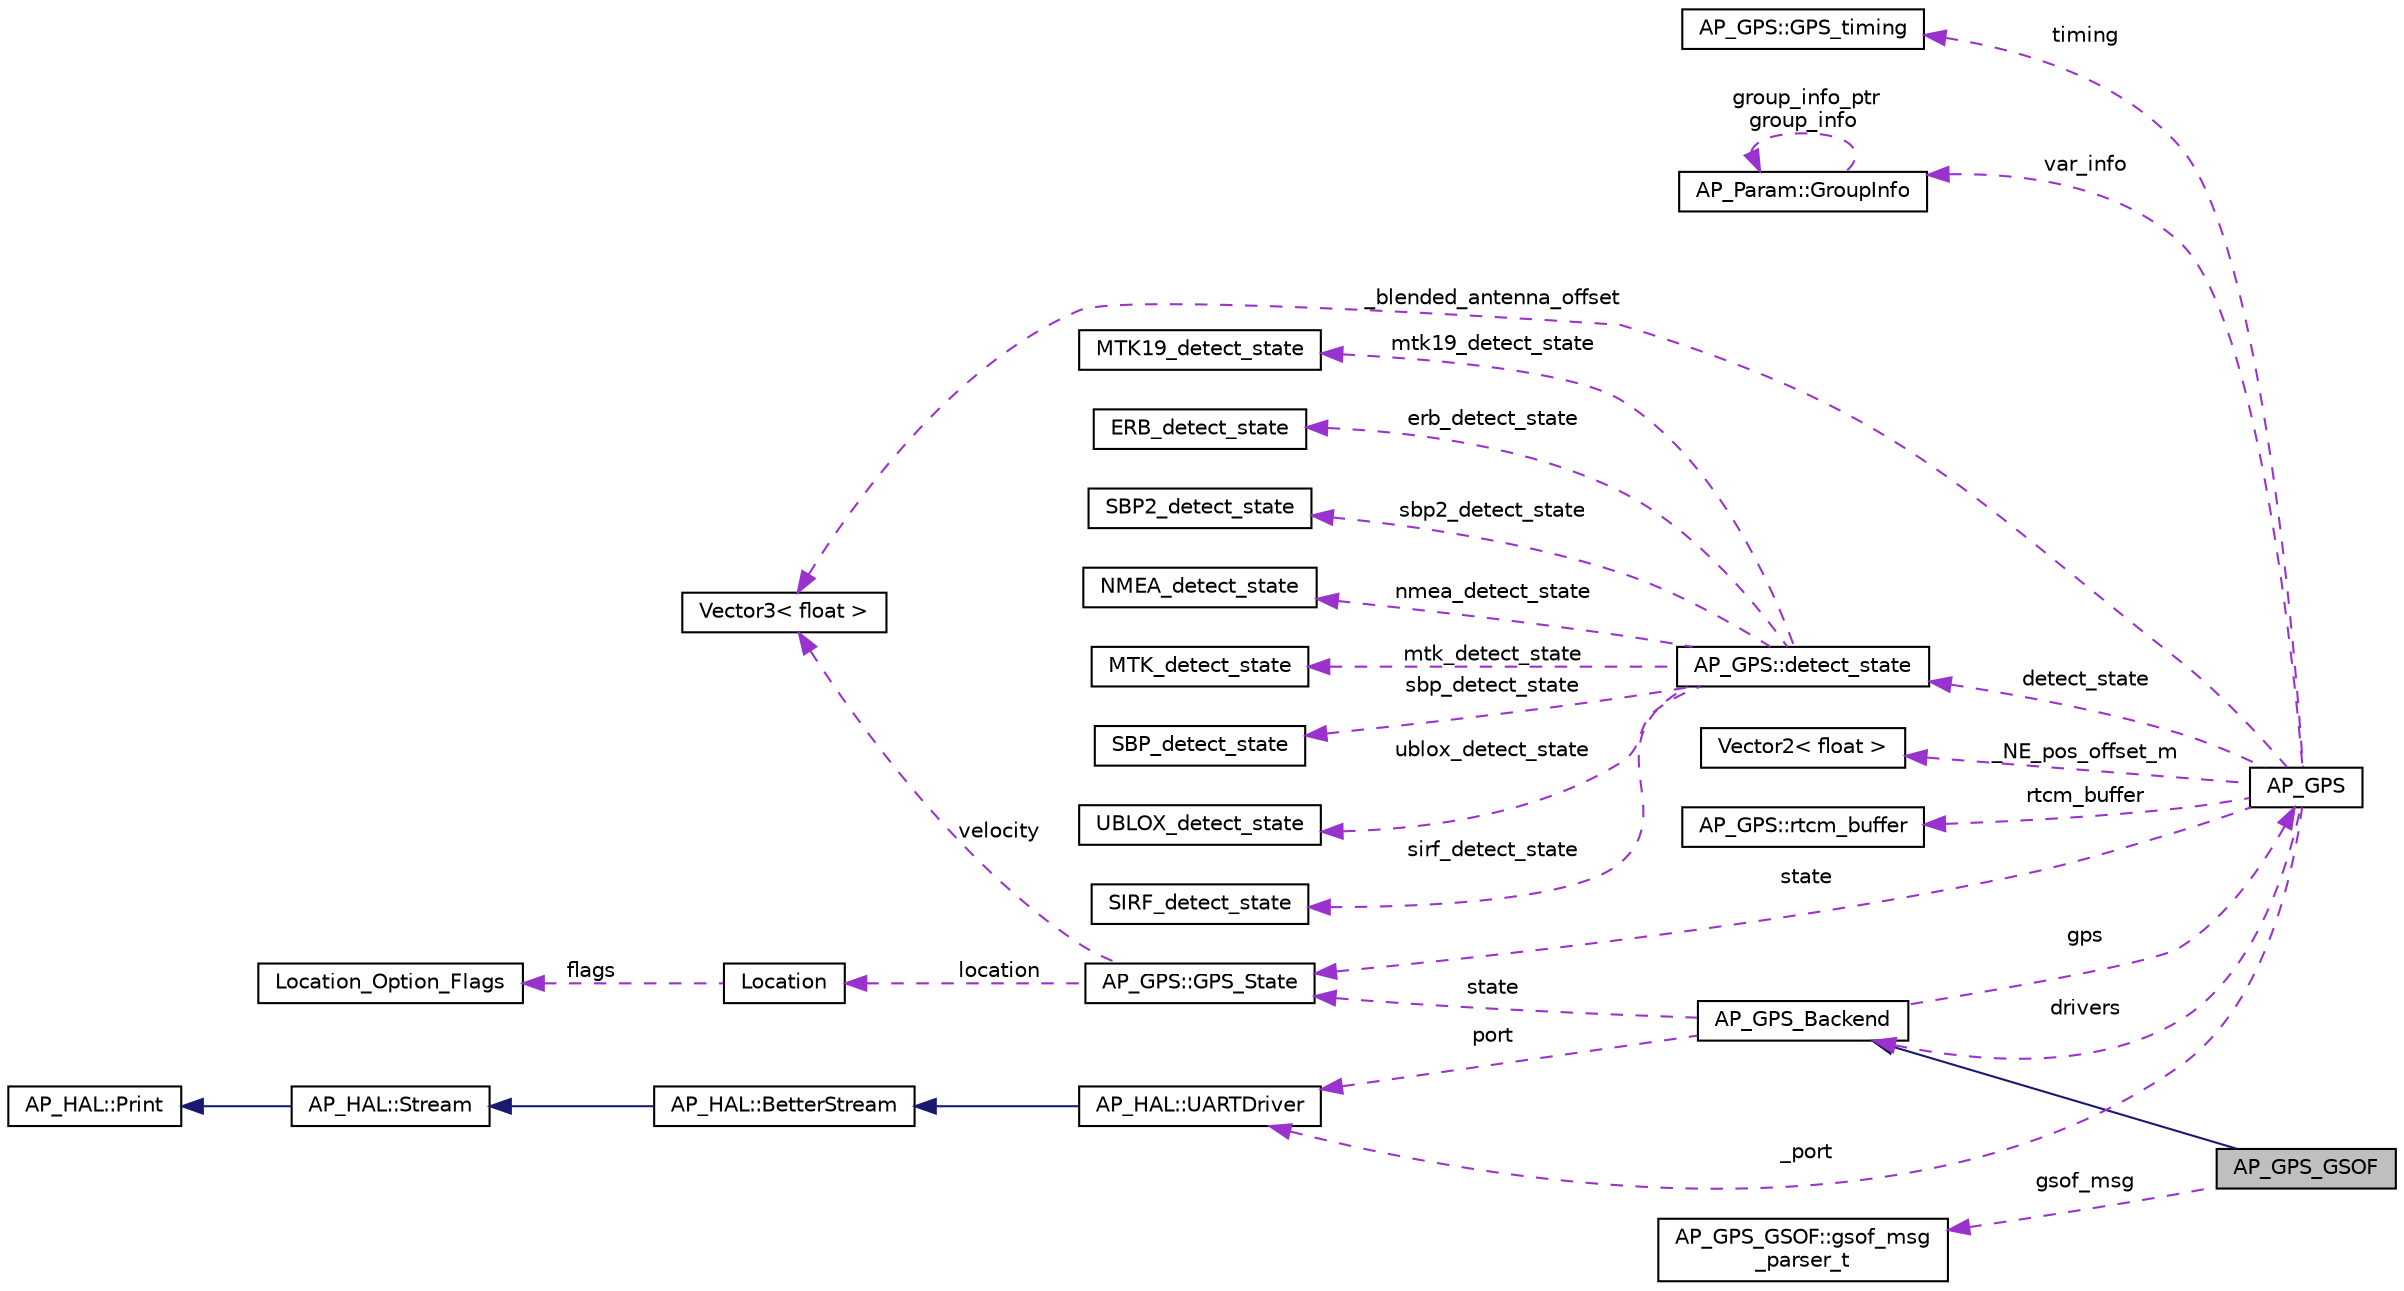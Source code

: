 digraph "AP_GPS_GSOF"
{
 // INTERACTIVE_SVG=YES
  edge [fontname="Helvetica",fontsize="10",labelfontname="Helvetica",labelfontsize="10"];
  node [fontname="Helvetica",fontsize="10",shape=record];
  rankdir="LR";
  Node1 [label="AP_GPS_GSOF",height=0.2,width=0.4,color="black", fillcolor="grey75", style="filled", fontcolor="black"];
  Node2 -> Node1 [dir="back",color="midnightblue",fontsize="10",style="solid",fontname="Helvetica"];
  Node2 [label="AP_GPS_Backend",height=0.2,width=0.4,color="black", fillcolor="white", style="filled",URL="$classAP__GPS__Backend.html"];
  Node3 -> Node2 [dir="back",color="darkorchid3",fontsize="10",style="dashed",label=" port" ,fontname="Helvetica"];
  Node3 [label="AP_HAL::UARTDriver",height=0.2,width=0.4,color="black", fillcolor="white", style="filled",URL="$classAP__HAL_1_1UARTDriver.html"];
  Node4 -> Node3 [dir="back",color="midnightblue",fontsize="10",style="solid",fontname="Helvetica"];
  Node4 [label="AP_HAL::BetterStream",height=0.2,width=0.4,color="black", fillcolor="white", style="filled",URL="$classAP__HAL_1_1BetterStream.html"];
  Node5 -> Node4 [dir="back",color="midnightblue",fontsize="10",style="solid",fontname="Helvetica"];
  Node5 [label="AP_HAL::Stream",height=0.2,width=0.4,color="black", fillcolor="white", style="filled",URL="$classAP__HAL_1_1Stream.html"];
  Node6 -> Node5 [dir="back",color="midnightblue",fontsize="10",style="solid",fontname="Helvetica"];
  Node6 [label="AP_HAL::Print",height=0.2,width=0.4,color="black", fillcolor="white", style="filled",URL="$classAP__HAL_1_1Print.html"];
  Node7 -> Node2 [dir="back",color="darkorchid3",fontsize="10",style="dashed",label=" gps" ,fontname="Helvetica"];
  Node7 [label="AP_GPS",height=0.2,width=0.4,color="black", fillcolor="white", style="filled",URL="$classAP__GPS.html"];
  Node8 -> Node7 [dir="back",color="darkorchid3",fontsize="10",style="dashed",label=" detect_state" ,fontname="Helvetica"];
  Node8 [label="AP_GPS::detect_state",height=0.2,width=0.4,color="black", fillcolor="white", style="filled",URL="$structAP__GPS_1_1detect__state.html"];
  Node9 -> Node8 [dir="back",color="darkorchid3",fontsize="10",style="dashed",label=" sbp_detect_state" ,fontname="Helvetica"];
  Node9 [label="SBP_detect_state",height=0.2,width=0.4,color="black", fillcolor="white", style="filled",URL="$structSBP__detect__state.html"];
  Node10 -> Node8 [dir="back",color="darkorchid3",fontsize="10",style="dashed",label=" ublox_detect_state" ,fontname="Helvetica"];
  Node10 [label="UBLOX_detect_state",height=0.2,width=0.4,color="black", fillcolor="white", style="filled",URL="$structUBLOX__detect__state.html"];
  Node11 -> Node8 [dir="back",color="darkorchid3",fontsize="10",style="dashed",label=" sirf_detect_state" ,fontname="Helvetica"];
  Node11 [label="SIRF_detect_state",height=0.2,width=0.4,color="black", fillcolor="white", style="filled",URL="$structSIRF__detect__state.html"];
  Node12 -> Node8 [dir="back",color="darkorchid3",fontsize="10",style="dashed",label=" mtk19_detect_state" ,fontname="Helvetica"];
  Node12 [label="MTK19_detect_state",height=0.2,width=0.4,color="black", fillcolor="white", style="filled",URL="$structMTK19__detect__state.html"];
  Node13 -> Node8 [dir="back",color="darkorchid3",fontsize="10",style="dashed",label=" erb_detect_state" ,fontname="Helvetica"];
  Node13 [label="ERB_detect_state",height=0.2,width=0.4,color="black", fillcolor="white", style="filled",URL="$structERB__detect__state.html"];
  Node14 -> Node8 [dir="back",color="darkorchid3",fontsize="10",style="dashed",label=" sbp2_detect_state" ,fontname="Helvetica"];
  Node14 [label="SBP2_detect_state",height=0.2,width=0.4,color="black", fillcolor="white", style="filled",URL="$structSBP2__detect__state.html"];
  Node15 -> Node8 [dir="back",color="darkorchid3",fontsize="10",style="dashed",label=" nmea_detect_state" ,fontname="Helvetica"];
  Node15 [label="NMEA_detect_state",height=0.2,width=0.4,color="black", fillcolor="white", style="filled",URL="$structNMEA__detect__state.html"];
  Node16 -> Node8 [dir="back",color="darkorchid3",fontsize="10",style="dashed",label=" mtk_detect_state" ,fontname="Helvetica"];
  Node16 [label="MTK_detect_state",height=0.2,width=0.4,color="black", fillcolor="white", style="filled",URL="$structMTK__detect__state.html"];
  Node17 -> Node7 [dir="back",color="darkorchid3",fontsize="10",style="dashed",label=" timing" ,fontname="Helvetica"];
  Node17 [label="AP_GPS::GPS_timing",height=0.2,width=0.4,color="black", fillcolor="white", style="filled",URL="$structAP__GPS_1_1GPS__timing.html"];
  Node2 -> Node7 [dir="back",color="darkorchid3",fontsize="10",style="dashed",label=" drivers" ,fontname="Helvetica"];
  Node3 -> Node7 [dir="back",color="darkorchid3",fontsize="10",style="dashed",label=" _port" ,fontname="Helvetica"];
  Node18 -> Node7 [dir="back",color="darkorchid3",fontsize="10",style="dashed",label=" var_info" ,fontname="Helvetica"];
  Node18 [label="AP_Param::GroupInfo",height=0.2,width=0.4,color="black", fillcolor="white", style="filled",URL="$structAP__Param_1_1GroupInfo.html"];
  Node18 -> Node18 [dir="back",color="darkorchid3",fontsize="10",style="dashed",label=" group_info_ptr\ngroup_info" ,fontname="Helvetica"];
  Node19 -> Node7 [dir="back",color="darkorchid3",fontsize="10",style="dashed",label=" _blended_antenna_offset" ,fontname="Helvetica"];
  Node19 [label="Vector3\< float \>",height=0.2,width=0.4,color="black", fillcolor="white", style="filled",URL="$classVector3.html"];
  Node20 -> Node7 [dir="back",color="darkorchid3",fontsize="10",style="dashed",label=" _NE_pos_offset_m" ,fontname="Helvetica"];
  Node20 [label="Vector2\< float \>",height=0.2,width=0.4,color="black", fillcolor="white", style="filled",URL="$structVector2.html"];
  Node21 -> Node7 [dir="back",color="darkorchid3",fontsize="10",style="dashed",label=" rtcm_buffer" ,fontname="Helvetica"];
  Node21 [label="AP_GPS::rtcm_buffer",height=0.2,width=0.4,color="black", fillcolor="white", style="filled",URL="$structAP__GPS_1_1rtcm__buffer.html"];
  Node22 -> Node7 [dir="back",color="darkorchid3",fontsize="10",style="dashed",label=" state" ,fontname="Helvetica"];
  Node22 [label="AP_GPS::GPS_State",height=0.2,width=0.4,color="black", fillcolor="white", style="filled",URL="$structAP__GPS_1_1GPS__State.html"];
  Node19 -> Node22 [dir="back",color="darkorchid3",fontsize="10",style="dashed",label=" velocity" ,fontname="Helvetica"];
  Node23 -> Node22 [dir="back",color="darkorchid3",fontsize="10",style="dashed",label=" location" ,fontname="Helvetica"];
  Node23 [label="Location",height=0.2,width=0.4,color="black", fillcolor="white", style="filled",URL="$structLocation.html"];
  Node24 -> Node23 [dir="back",color="darkorchid3",fontsize="10",style="dashed",label=" flags" ,fontname="Helvetica"];
  Node24 [label="Location_Option_Flags",height=0.2,width=0.4,color="black", fillcolor="white", style="filled",URL="$structLocation__Option__Flags.html"];
  Node22 -> Node2 [dir="back",color="darkorchid3",fontsize="10",style="dashed",label=" state" ,fontname="Helvetica"];
  Node25 -> Node1 [dir="back",color="darkorchid3",fontsize="10",style="dashed",label=" gsof_msg" ,fontname="Helvetica"];
  Node25 [label="AP_GPS_GSOF::gsof_msg\l_parser_t",height=0.2,width=0.4,color="black", fillcolor="white", style="filled",URL="$structAP__GPS__GSOF_1_1gsof__msg__parser__t.html"];
}
